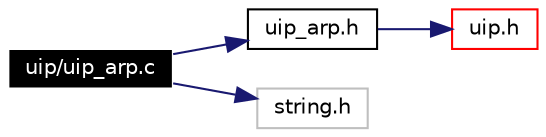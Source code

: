 digraph G
{
  edge [fontname="Helvetica",fontsize=10,labelfontname="Helvetica",labelfontsize=10];
  node [fontname="Helvetica",fontsize=10,shape=record];
  rankdir=LR;
  Node1 [label="uip/uip_arp.c",height=0.2,width=0.4,color="white", fillcolor="black", style="filled" fontcolor="white"];
  Node1 -> Node2 [color="midnightblue",fontsize=10,style="solid",fontname="Helvetica"];
  Node2 [label="uip_arp.h",height=0.2,width=0.4,color="black", fillcolor="white", style="filled",URL="$a00057.html"];
  Node2 -> Node3 [color="midnightblue",fontsize=10,style="solid",fontname="Helvetica"];
  Node3 [label="uip.h",height=0.2,width=0.4,color="red", fillcolor="white", style="filled",URL="$a00054.html"];
  Node1 -> Node4 [color="midnightblue",fontsize=10,style="solid",fontname="Helvetica"];
  Node4 [label="string.h",height=0.2,width=0.4,color="grey75", fillcolor="white", style="filled"];
}
